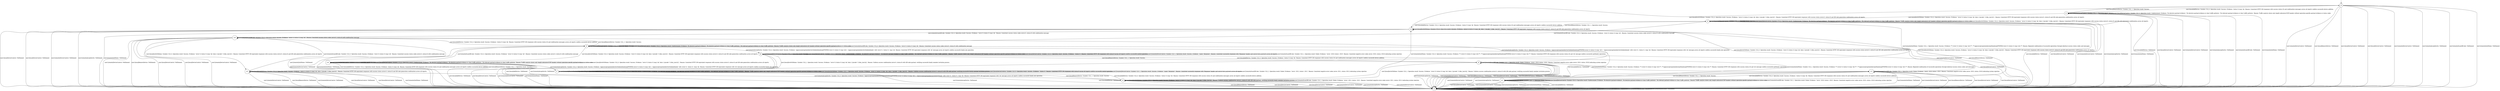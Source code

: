 digraph g {

	s0 [shape="circle" label="s0"];
	s1 [shape="circle" label="s1"];
	s2 [shape="circle" label="s2"];
	s3 [shape="circle" label="s3"];
	s4 [shape="circle" label="s4"];
	s5 [shape="circle" label="s5"];
	s6 [shape="circle" label="s6"];
	s7 [shape="circle" label="s7"];
	s8 [shape="circle" label="s8"];
	s9 [shape="circle" label="s9"];
	s10 [shape="circle" label="s10"];
	s11 [shape="circle" label="s11"];
	s12 [shape="circle" label="s12"];
	s13 [shape="circle" label="s13"];
	s14 [shape="circle" label="s14"];
	s0 -> s2 [label="user1|remote|DeviceControl / NoElement"];
	s0 -> s1 [label="user1|local|AddDevice / Symbol: CLS_0. Operation result: Success. Evidence: 'status':0,'msg':'ok'. Reason: Consistent HTTP 200 responses with success status (0) and confirmation messages across all reports confirm successful device addition."];
	s0 -> s2 [label="user1|local|RemoveDevice / NoElement"];
	s0 -> s2 [label="user1|local|DeviceControl / NoElement"];
	s0 -> s4 [label="user1|local|InviteToHome / Symbol: CLS_0. Operation result: Success. Evidence: ''error':0,'status':0,'msg':'ok','data':{'qrcode':'11Abs_Len14|'}'. Reason: Consistent HTTP 200 equivalent responses with success status (error:0, status:0) and QR code generation confirmation across all reports."];
	s0 -> s2 [label="user2|local|DeviceControl / NoElement"];
	s0 -> s2 [label="user2|remote|DeviceControl / NoElement"];
	s0 -> s2 [label="user2|remote|AcceptInvite / NoElement"];
	s0 -> s2 [label="user2|remote|ScanQRCode / NoElement"];
	s0 -> s2 [label="user2|remote|QuitHome / NoElement"];
	s1 -> s1 [label="user1|remote|DeviceControl / Symbol: CLS_-1. Operation result: Success."];
	s1 -> s2 [label="user1|local|AddDevice / NoElement"];
	s1 -> s0 [label="user1|local|RemoveDevice / Symbol: CLS_-1. Operation result: Success."];
	s1 -> s1 [label="user1|local|DeviceControl / Symbol: CLS_0. Operation result: Undetermined. Evidence: 'No decisive payload evidence'; 'No decisive payload evidence or clear traffic patterns'; 'No relevant payload evidence or clear traffic patterns'. Reason: Traffic analysis shows only length indicators/UDP headers without operation-specific payload evidence or status codes"];
	s1 -> s3 [label="user1|local|InviteToHome / Symbol: CLS_0. Operation result: Success. Evidence: ''error':0,'status':0,'msg':'ok','data':{'qrcode':'11Abs_Len14|'}'. Reason: Consistent HTTP 200 equivalent responses with success status (error:0, status:0) and QR code generation confirmation across all reports."];
	s1 -> s2 [label="user2|local|DeviceControl / NoElement"];
	s1 -> s2 [label="user2|remote|DeviceControl / NoElement"];
	s1 -> s2 [label="user2|remote|AcceptInvite / NoElement"];
	s1 -> s2 [label="user2|remote|ScanQRCode / NoElement"];
	s1 -> s2 [label="user2|remote|QuitHome / NoElement"];
	s2 -> s2 [label="user1|remote|DeviceControl / NoElement"];
	s2 -> s2 [label="user1|local|AddDevice / NoElement"];
	s2 -> s2 [label="user1|local|RemoveDevice / NoElement"];
	s2 -> s2 [label="user1|local|DeviceControl / NoElement"];
	s2 -> s2 [label="user1|local|InviteToHome / NoElement"];
	s2 -> s2 [label="user2|local|DeviceControl / NoElement"];
	s2 -> s2 [label="user2|remote|DeviceControl / NoElement"];
	s2 -> s2 [label="user2|remote|AcceptInvite / NoElement"];
	s2 -> s2 [label="user2|remote|ScanQRCode / NoElement"];
	s2 -> s2 [label="user2|remote|QuitHome / NoElement"];
	s3 -> s3 [label="user1|remote|DeviceControl / Symbol: CLS_-1. Operation result: Success."];
	s3 -> s2 [label="user1|local|AddDevice / NoElement"];
	s3 -> s4 [label="user1|local|RemoveDevice / Symbol: CLS_-1. Operation result: Success."];
	s3 -> s3 [label="user1|local|DeviceControl / Symbol: CLS_0. Operation result: Undetermined. Evidence: 'No decisive payload evidence'; 'No decisive payload evidence or clear traffic patterns'; 'No relevant payload evidence or clear traffic patterns'. Reason: Traffic analysis shows only length indicators/UDP headers without operation-specific payload evidence or status codes"];
	s3 -> s3 [label="user1|local|InviteToHome / Symbol: CLS_0. Operation result: Success. Evidence: ''error':0,'status':0,'msg':'ok','data':{'qrcode':'11Abs_Len14|'}'. Reason: Consistent HTTP 200 equivalent responses with success status (error:0, status:0) and QR code generation confirmation across all reports."];
	s3 -> s2 [label="user2|local|DeviceControl / NoElement"];
	s3 -> s2 [label="user2|remote|DeviceControl / NoElement"];
	s3 -> s2 [label="user2|remote|AcceptInvite / NoElement"];
	s3 -> s5 [label="user2|remote|ScanQRCode / Symbol: CLS_0. Operation result: Success. Evidence: ''error':0,'status':0,'msg':'ok''. Reason: Consistent success status codes (error:0, status:0) with confirmation message"];
	s3 -> s2 [label="user2|remote|QuitHome / NoElement"];
	s4 -> s2 [label="user1|remote|DeviceControl / NoElement"];
	s4 -> s3 [label="user1|local|AddDevice / Symbol: CLS_0. Operation result: Success. Evidence: 'status':0,'msg':'ok'. Reason: Consistent HTTP 200 responses with success status (0) and confirmation messages across all reports confirm successful device addition."];
	s4 -> s2 [label="user1|local|RemoveDevice / NoElement"];
	s4 -> s2 [label="user1|local|DeviceControl / NoElement"];
	s4 -> s4 [label="user1|local|InviteToHome / Symbol: CLS_0. Operation result: Success. Evidence: ''error':0,'status':0,'msg':'ok','data':{'qrcode':'11Abs_Len14|'}'. Reason: Consistent HTTP 200 equivalent responses with success status (error:0, status:0) and QR code generation confirmation across all reports."];
	s4 -> s2 [label="user2|local|DeviceControl / NoElement"];
	s4 -> s2 [label="user2|remote|DeviceControl / NoElement"];
	s4 -> s2 [label="user2|remote|AcceptInvite / NoElement"];
	s4 -> s10 [label="user2|remote|ScanQRCode / Symbol: CLS_0. Operation result: Success. Evidence: ''error':0,'status':0,'msg':'ok''. Reason: Consistent success status codes (error:0, status:0) with confirmation message"];
	s4 -> s2 [label="user2|remote|QuitHome / NoElement"];
	s5 -> s5 [label="user1|remote|DeviceControl / Symbol: CLS_-1. Operation result: Success."];
	s5 -> s2 [label="user1|local|AddDevice / NoElement"];
	s5 -> s10 [label="user1|local|RemoveDevice / Symbol: CLS_-1. Operation result: Success."];
	s5 -> s5 [label="user1|local|DeviceControl / Symbol: CLS_0. Operation result: Undetermined. Evidence: 'No decisive payload evidence'; 'No decisive payload evidence or clear traffic patterns'; 'No relevant payload evidence or clear traffic patterns'. Reason: Traffic analysis shows only length indicators/UDP headers without operation-specific payload evidence or status codes"];
	s5 -> s14 [label="user1|local|InviteToHome / Symbol: CLS_0. Operation result: Success. Evidence: ''error':0,'status':0,'msg':'ok','data':{'qrcode':'11Abs_Len14|'}'. Reason: Consistent HTTP 200 equivalent responses with success status (error:0, status:0) and QR code generation confirmation across all reports."];
	s5 -> s2 [label="user2|local|DeviceControl / NoElement"];
	s5 -> s2 [label="user2|remote|DeviceControl / NoElement"];
	s5 -> s6 [label="user2|remote|AcceptInvite / Symbol: CLS_0. Operation result: Success. Evidence: '/appsync/group/member/invited/joinfamily|||||FPSPER{'error':0,'status':0,'msg':'ok'}'; '/appsync/group/member/invited/joinfamily' with 'error':0, 'status':0, 'msg':'ok'. Reason: Consistent HTTP 200 equivalent responses with 'ok' message across all reports confirm successful family join operation."];
	s5 -> s5 [label="user2|remote|ScanQRCode / Symbol: CLS_0. Operation result: Success. Evidence: ''error':0,'status':0,'msg':'ok''. Reason: Consistent success status codes (error:0, status:0) with confirmation message"];
	s5 -> s2 [label="user2|remote|QuitHome / NoElement"];
	s6 -> s6 [label="user1|remote|DeviceControl / Symbol: CLS_-1. Operation result: Success."];
	s6 -> s2 [label="user1|local|AddDevice / NoElement"];
	s6 -> s8 [label="user1|local|RemoveDevice / Symbol: CLS_-1. Operation result: Success."];
	s6 -> s6 [label="user1|local|DeviceControl / Symbol: CLS_0. Operation result: Undetermined. Evidence: 'No decisive payload evidence'; 'No decisive payload evidence or clear traffic patterns'; 'No relevant payload evidence or clear traffic patterns'. Reason: Traffic analysis shows only length indicators/UDP headers without operation-specific payload evidence or status codes"];
	s6 -> s7 [label="user1|local|InviteToHome / Symbol: CLS_1. Operation result: Success. Evidence: ''error':0,'status':0,'msg':'ok','data':{'qrcode':'11Abs_Len14|}'. Reason: Uniform success confirmation (error:0, status:0) with QR code payload, verifying successful family member invitation process."];
	s6 -> s6 [label="user2|local|DeviceControl / Symbol: CLS_0. Operation result: Success. Evidence: ''status':0'. Reason: Consistent HTTP 200 responses with status:0 across all reports confirm successful control operation."];
	s6 -> s6 [label="user2|remote|DeviceControl / Symbol: CLS_1. Operation result: Success. Evidence: ''name':'Response''. Reason: Consistent successful responses with 'Response' header and control data payloads across all reports."];
	s6 -> s2 [label="user2|remote|AcceptInvite / NoElement"];
	s6 -> s6 [label="user2|remote|ScanQRCode / Symbol: CLS_1. Operation result: Failed. Evidence: ''error':-2010,'status':-2010'. Reason: Consistent negative error codes (error:-2010, status:-2010) indicating system rejection"];
	s6 -> s11 [label="user2|remote|QuitHome / Symbol: CLS_1. Operation result: Success. Evidence: **'{'error':0,'status':0,'msg':'ok'}**'; **'/appsync/group/member/quitfamily|||||FPSPER{'error':0,'status':0,'msg':'ok'}'**. Reason: Repeated confirmation of successful operations through identical success status codes and messages."];
	s7 -> s7 [label="user1|remote|DeviceControl / Symbol: CLS_-1. Operation result: Success."];
	s7 -> s2 [label="user1|local|AddDevice / NoElement"];
	s7 -> s9 [label="user1|local|RemoveDevice / Symbol: CLS_-1. Operation result: Success."];
	s7 -> s7 [label="user1|local|DeviceControl / Symbol: CLS_0. Operation result: Undetermined. Evidence: 'No decisive payload evidence'; 'No decisive payload evidence or clear traffic patterns'; 'No relevant payload evidence or clear traffic patterns'. Reason: Traffic analysis shows only length indicators/UDP headers without operation-specific payload evidence or status codes"];
	s7 -> s7 [label="user1|local|InviteToHome / Symbol: CLS_1. Operation result: Success. Evidence: ''error':0,'status':0,'msg':'ok','data':{'qrcode':'11Abs_Len14|}'. Reason: Uniform success confirmation (error:0, status:0) with QR code payload, verifying successful family member invitation process."];
	s7 -> s7 [label="user2|local|DeviceControl / Symbol: CLS_0. Operation result: Success. Evidence: ''status':0'. Reason: Consistent HTTP 200 responses with status:0 across all reports confirm successful control operation."];
	s7 -> s7 [label="user2|remote|DeviceControl / Symbol: CLS_1. Operation result: Success. Evidence: ''name':'Response''. Reason: Consistent successful responses with 'Response' header and control data payloads across all reports."];
	s7 -> s2 [label="user2|remote|AcceptInvite / NoElement"];
	s7 -> s7 [label="user2|remote|ScanQRCode / Symbol: CLS_2. Operation result: Failed. Evidence: ''error':-2011,'status':-2011'. Reason: Consistent negative error codes (error:-2011, status:-2011) indicating system rejection"];
	s7 -> s3 [label="user2|remote|QuitHome / Symbol: CLS_1. Operation result: Success. Evidence: **'{'error':0,'status':0,'msg':'ok'}**'; **'/appsync/group/member/quitfamily|||||FPSPER{'error':0,'status':0,'msg':'ok'}'**. Reason: Repeated confirmation of successful operations through identical success status codes and messages."];
	s8 -> s2 [label="user1|remote|DeviceControl / NoElement"];
	s8 -> s6 [label="user1|local|AddDevice / Symbol: CLS_0. Operation result: Success. Evidence: 'status':0,'msg':'ok'. Reason: Consistent HTTP 200 responses with success status (0) and confirmation messages across all reports confirm successful device addition."];
	s8 -> s2 [label="user1|local|RemoveDevice / NoElement"];
	s8 -> s2 [label="user1|local|DeviceControl / NoElement"];
	s8 -> s9 [label="user1|local|InviteToHome / Symbol: CLS_1. Operation result: Success. Evidence: ''error':0,'status':0,'msg':'ok','data':{'qrcode':'11Abs_Len14|}'. Reason: Uniform success confirmation (error:0, status:0) with QR code payload, verifying successful family member invitation process."];
	s8 -> s2 [label="user2|local|DeviceControl / NoElement"];
	s8 -> s2 [label="user2|remote|DeviceControl / NoElement"];
	s8 -> s2 [label="user2|remote|AcceptInvite / NoElement"];
	s8 -> s8 [label="user2|remote|ScanQRCode / Symbol: CLS_1. Operation result: Failed. Evidence: ''error':-2010,'status':-2010'. Reason: Consistent negative error codes (error:-2010, status:-2010) indicating system rejection"];
	s8 -> s12 [label="user2|remote|QuitHome / Symbol: CLS_0. Operation result: Success. Evidence: **'{'error':0,'status':0,'msg':'ok'}**'; **'/appsync/group/member/quitfamily|||||FPSPER{'error':0,'status':0,'msg':'ok'}'**. Reason: Consistent HTTP 200 responses with success status (0) and 'ok' message confirm successful quitfamily operations."];
	s9 -> s2 [label="user1|remote|DeviceControl / NoElement"];
	s9 -> s7 [label="user1|local|AddDevice / Symbol: CLS_0. Operation result: Success. Evidence: 'status':0,'msg':'ok'. Reason: Consistent HTTP 200 responses with success status (0) and confirmation messages across all reports confirm successful device addition."];
	s9 -> s2 [label="user1|local|RemoveDevice / NoElement"];
	s9 -> s2 [label="user1|local|DeviceControl / NoElement"];
	s9 -> s9 [label="user1|local|InviteToHome / Symbol: CLS_1. Operation result: Success. Evidence: ''error':0,'status':0,'msg':'ok','data':{'qrcode':'11Abs_Len14|}'. Reason: Uniform success confirmation (error:0, status:0) with QR code payload, verifying successful family member invitation process."];
	s9 -> s2 [label="user2|local|DeviceControl / NoElement"];
	s9 -> s2 [label="user2|remote|DeviceControl / NoElement"];
	s9 -> s2 [label="user2|remote|AcceptInvite / NoElement"];
	s9 -> s9 [label="user2|remote|ScanQRCode / Symbol: CLS_2. Operation result: Failed. Evidence: ''error':-2011,'status':-2011'. Reason: Consistent negative error codes (error:-2011, status:-2011) indicating system rejection"];
	s9 -> s4 [label="user2|remote|QuitHome / Symbol: CLS_0. Operation result: Success. Evidence: **'{'error':0,'status':0,'msg':'ok'}**'; **'/appsync/group/member/quitfamily|||||FPSPER{'error':0,'status':0,'msg':'ok'}'**. Reason: Consistent HTTP 200 responses with success status (0) and 'ok' message confirm successful quitfamily operations."];
	s10 -> s2 [label="user1|remote|DeviceControl / NoElement"];
	s10 -> s5 [label="user1|local|AddDevice / Symbol: CLS_0. Operation result: Success. Evidence: 'status':0,'msg':'ok'. Reason: Consistent HTTP 200 responses with success status (0) and confirmation messages across all reports confirm successful device addition."];
	s10 -> s2 [label="user1|local|RemoveDevice / NoElement"];
	s10 -> s2 [label="user1|local|DeviceControl / NoElement"];
	s10 -> s13 [label="user1|local|InviteToHome / Symbol: CLS_0. Operation result: Success. Evidence: ''error':0,'status':0,'msg':'ok','data':{'qrcode':'11Abs_Len14|'}'. Reason: Consistent HTTP 200 equivalent responses with success status (error:0, status:0) and QR code generation confirmation across all reports."];
	s10 -> s2 [label="user2|local|DeviceControl / NoElement"];
	s10 -> s2 [label="user2|remote|DeviceControl / NoElement"];
	s10 -> s8 [label="user2|remote|AcceptInvite / Symbol: CLS_0. Operation result: Success. Evidence: '/appsync/group/member/invited/joinfamily|||||FPSPER{'error':0,'status':0,'msg':'ok'}'; '/appsync/group/member/invited/joinfamily' with 'error':0, 'status':0, 'msg':'ok'. Reason: Consistent HTTP 200 equivalent responses with 'ok' message across all reports confirm successful family join operation."];
	s10 -> s10 [label="user2|remote|ScanQRCode / Symbol: CLS_0. Operation result: Success. Evidence: ''error':0,'status':0,'msg':'ok''. Reason: Consistent success status codes (error:0, status:0) with confirmation message"];
	s10 -> s2 [label="user2|remote|QuitHome / NoElement"];
	s11 -> s11 [label="user1|remote|DeviceControl / Symbol: CLS_-1. Operation result: Success."];
	s11 -> s2 [label="user1|local|AddDevice / NoElement"];
	s11 -> s12 [label="user1|local|RemoveDevice / Symbol: CLS_-1. Operation result: Success."];
	s11 -> s11 [label="user1|local|DeviceControl / Symbol: CLS_0. Operation result: Undetermined. Evidence: 'No decisive payload evidence'; 'No decisive payload evidence or clear traffic patterns'; 'No relevant payload evidence or clear traffic patterns'. Reason: Traffic analysis shows only length indicators/UDP headers without operation-specific payload evidence or status codes"];
	s11 -> s3 [label="user1|local|InviteToHome / Symbol: CLS_0. Operation result: Success. Evidence: ''error':0,'status':0,'msg':'ok','data':{'qrcode':'11Abs_Len14|'}'. Reason: Consistent HTTP 200 equivalent responses with success status (error:0, status:0) and QR code generation confirmation across all reports."];
	s11 -> s2 [label="user2|local|DeviceControl / NoElement"];
	s11 -> s2 [label="user2|remote|DeviceControl / NoElement"];
	s11 -> s2 [label="user2|remote|AcceptInvite / NoElement"];
	s11 -> s11 [label="user2|remote|ScanQRCode / Symbol: CLS_1. Operation result: Failed. Evidence: ''error':-2010,'status':-2010'. Reason: Consistent negative error codes (error:-2010, status:-2010) indicating system rejection"];
	s11 -> s2 [label="user2|remote|QuitHome / NoElement"];
	s12 -> s2 [label="user1|remote|DeviceControl / NoElement"];
	s12 -> s11 [label="user1|local|AddDevice / Symbol: CLS_0. Operation result: Success. Evidence: 'status':0,'msg':'ok'. Reason: Consistent HTTP 200 responses with success status (0) and confirmation messages across all reports confirm successful device addition."];
	s12 -> s2 [label="user1|local|RemoveDevice / NoElement"];
	s12 -> s2 [label="user1|local|DeviceControl / NoElement"];
	s12 -> s4 [label="user1|local|InviteToHome / Symbol: CLS_0. Operation result: Success. Evidence: ''error':0,'status':0,'msg':'ok','data':{'qrcode':'11Abs_Len14|'}'. Reason: Consistent HTTP 200 equivalent responses with success status (error:0, status:0) and QR code generation confirmation across all reports."];
	s12 -> s2 [label="user2|local|DeviceControl / NoElement"];
	s12 -> s2 [label="user2|remote|DeviceControl / NoElement"];
	s12 -> s2 [label="user2|remote|AcceptInvite / NoElement"];
	s12 -> s12 [label="user2|remote|ScanQRCode / Symbol: CLS_1. Operation result: Failed. Evidence: ''error':-2010,'status':-2010'. Reason: Consistent negative error codes (error:-2010, status:-2010) indicating system rejection"];
	s12 -> s2 [label="user2|remote|QuitHome / NoElement"];
	s13 -> s2 [label="user1|remote|DeviceControl / NoElement"];
	s13 -> s14 [label="user1|local|AddDevice / Symbol: CLS_0. Operation result: Success. Evidence: 'status':0,'msg':'ok'. Reason: Consistent HTTP 200 responses with success status (0) and confirmation messages across all reports confirm successful device addition."];
	s13 -> s2 [label="user1|local|RemoveDevice / NoElement"];
	s13 -> s2 [label="user1|local|DeviceControl / NoElement"];
	s13 -> s13 [label="user1|local|InviteToHome / Symbol: CLS_0. Operation result: Success. Evidence: ''error':0,'status':0,'msg':'ok','data':{'qrcode':'11Abs_Len14|'}'. Reason: Consistent HTTP 200 equivalent responses with success status (error:0, status:0) and QR code generation confirmation across all reports."];
	s13 -> s2 [label="user2|local|DeviceControl / NoElement"];
	s13 -> s2 [label="user2|remote|DeviceControl / NoElement"];
	s13 -> s9 [label="user2|remote|AcceptInvite / Symbol: CLS_0. Operation result: Success. Evidence: '/appsync/group/member/invited/joinfamily|||||FPSPER{'error':0,'status':0,'msg':'ok'}'; '/appsync/group/member/invited/joinfamily' with 'error':0, 'status':0, 'msg':'ok'. Reason: Consistent HTTP 200 equivalent responses with 'ok' message across all reports confirm successful family join operation."];
	s13 -> s10 [label="user2|remote|ScanQRCode / Symbol: CLS_0. Operation result: Success. Evidence: ''error':0,'status':0,'msg':'ok''. Reason: Consistent success status codes (error:0, status:0) with confirmation message"];
	s13 -> s2 [label="user2|remote|QuitHome / NoElement"];
	s14 -> s14 [label="user1|remote|DeviceControl / Symbol: CLS_-1. Operation result: Success."];
	s14 -> s2 [label="user1|local|AddDevice / NoElement"];
	s14 -> s13 [label="user1|local|RemoveDevice / Symbol: CLS_-1. Operation result: Success."];
	s14 -> s14 [label="user1|local|DeviceControl / Symbol: CLS_0. Operation result: Undetermined. Evidence: 'No decisive payload evidence'; 'No decisive payload evidence or clear traffic patterns'; 'No relevant payload evidence or clear traffic patterns'. Reason: Traffic analysis shows only length indicators/UDP headers without operation-specific payload evidence or status codes"];
	s14 -> s14 [label="user1|local|InviteToHome / Symbol: CLS_0. Operation result: Success. Evidence: ''error':0,'status':0,'msg':'ok','data':{'qrcode':'11Abs_Len14|'}'. Reason: Consistent HTTP 200 equivalent responses with success status (error:0, status:0) and QR code generation confirmation across all reports."];
	s14 -> s2 [label="user2|local|DeviceControl / NoElement"];
	s14 -> s2 [label="user2|remote|DeviceControl / NoElement"];
	s14 -> s7 [label="user2|remote|AcceptInvite / Symbol: CLS_0. Operation result: Success. Evidence: '/appsync/group/member/invited/joinfamily|||||FPSPER{'error':0,'status':0,'msg':'ok'}'; '/appsync/group/member/invited/joinfamily' with 'error':0, 'status':0, 'msg':'ok'. Reason: Consistent HTTP 200 equivalent responses with 'ok' message across all reports confirm successful family join operation."];
	s14 -> s5 [label="user2|remote|ScanQRCode / Symbol: CLS_0. Operation result: Success. Evidence: ''error':0,'status':0,'msg':'ok''. Reason: Consistent success status codes (error:0, status:0) with confirmation message"];
	s14 -> s2 [label="user2|remote|QuitHome / NoElement"];

__start0 [label="" shape="none" width="0" height="0"];
__start0 -> s0;

}

